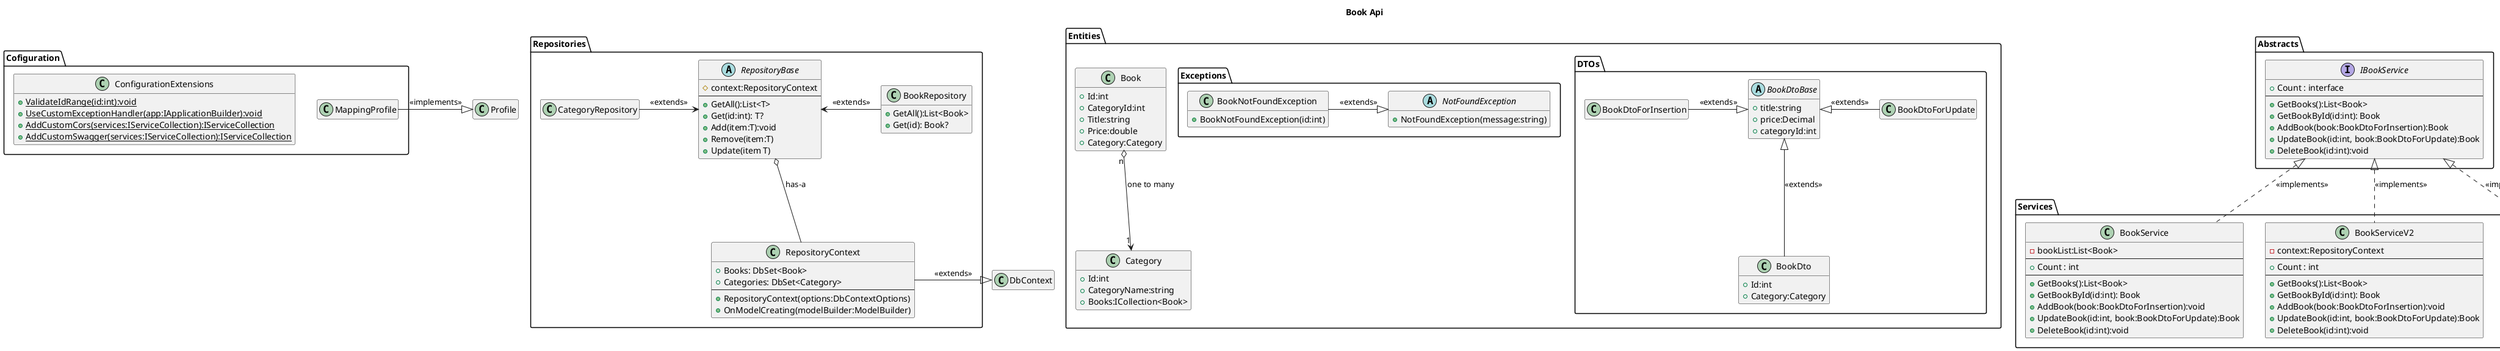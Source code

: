@startuml --
title Book Api

package Entities{
    class Book{
        + Id:int
        + CategoryId:int
        + Title:string
        + Price:double
        + Category:Category
    }

    class Category {
        + Id:int
        + CategoryName:string
        + Books:ICollection<Book>
    }

    ' Category "1" --> "0..*" Book : "Books"
    Book "n" o-down-> "1" Category : "one to many"
}
package Entities.DTOs{
    class BookDtoForInsertion{}
    class BookDtoForUpdate{}
    class BookDto{
        + Id:int
        + Category:Category
    }
    abstract BookDtoBase{
        + title:string
        + price:Decimal
        + categoryId:int
    }
}
package Entities.Exceptions{
    abstract NotFoundException{
        + NotFoundException(message:string)
    }
    class BookNotFoundException{
        + BookNotFoundException(id:int)
    }
}



package Repositories {

    class RepositoryContext{
        + Books: DbSet<Book>
        + Categories: DbSet<Category>
        --
        + RepositoryContext(options:DbContextOptions)
        + OnModelCreating(modelBuilder:ModelBuilder)
    }
    class BookRepository {
        + GetAll():List<Book>
        + Get(id): Book?
       
    }
    class CategoryRepository {
       
       
    }

    abstract RepositoryBase
    {
        # context:RepositoryContext
        --
        + GetAll():List<T>
        + Get(id:int): T?
        + Add(item:T):void
        + Remove(item:T)
        + Update(item T)
    }


}
package Services{
    class BookService{
        - bookList:List<Book>
        --
        + Count : int
        --
        + GetBooks():List<Book>
        + GetBookById(id:int): Book
        + AddBook(book:BookDtoForInsertion):void
        + UpdateBook(id:int, book:BookDtoForUpdate):Book
        + DeleteBook(id:int):void
    }
    class BookServiceV2{
        - context:RepositoryContext
        --
        + Count : int
        --
        + GetBooks():List<Book>
        + GetBookById(id:int): Book
        + AddBook(book:BookDtoForInsertion):void
        + UpdateBook(id:int, book:BookDtoForUpdate):Book
        + DeleteBook(id:int):void
    }
    class BookServiceV3{
        - context:BookRepository
        --
        + Count : int
        --
        + GetBooks():List<Book>
        + GetBookById(id:int): Book
        + AddBook(book:BookDtoForInsertion):Book
        + UpdateBook(id:int, book:BookDtoForUpdate):Book
        + DeleteBook(id:int):void
    }


}


package Abstracts{
    interface IBookService{
        + Count : interface
        --
        + GetBooks():List<Book>
        + GetBookById(id:int): Book
        + AddBook(book:BookDtoForInsertion):Book
        + UpdateBook(id:int, book:BookDtoForUpdate):Book
        + DeleteBook(id:int):void
    }
}

package Cofiguration{
    class MappingProfile{

    }

    class ConfigurationExtensions{
        {static} + ValidateIdRange(id:int):void
        {static} + UseCustomExceptionHandler(app:IApplicationBuilder):void
        {static} + AddCustomCors(services:IServiceCollection):IServiceCollection
        {static} + AddCustomSwagger(services:IServiceCollection):IServiceCollection
    }
}


MappingProfile -right-|> Profile:"<<implements>>"

BookService .up.|> IBookService : "<<implements>>"
BookServiceV2 .up.|> IBookService : "<<implements>>"
BookServiceV3 .up.|> IBookService : "<<implements>>"


BookRepository -l-> RepositoryBase : "<<extends>>"
CategoryRepository -r-> RepositoryBase : "<<extends>>"
RepositoryBase o-d- RepositoryContext : "has-a"
RepositoryContext -right-|> DbContext : "<<extends>>"

BookNotFoundException -right-|> NotFoundException:"<<extends>>"


BookDto -up-|> BookDtoBase : "<<extends>>"
BookDtoForUpdate -left-|> BookDtoBase : "<<extends>>"
BookDtoForInsertion -right-|> BookDtoBase : "<<extends>>"



hide empty members

@enduml